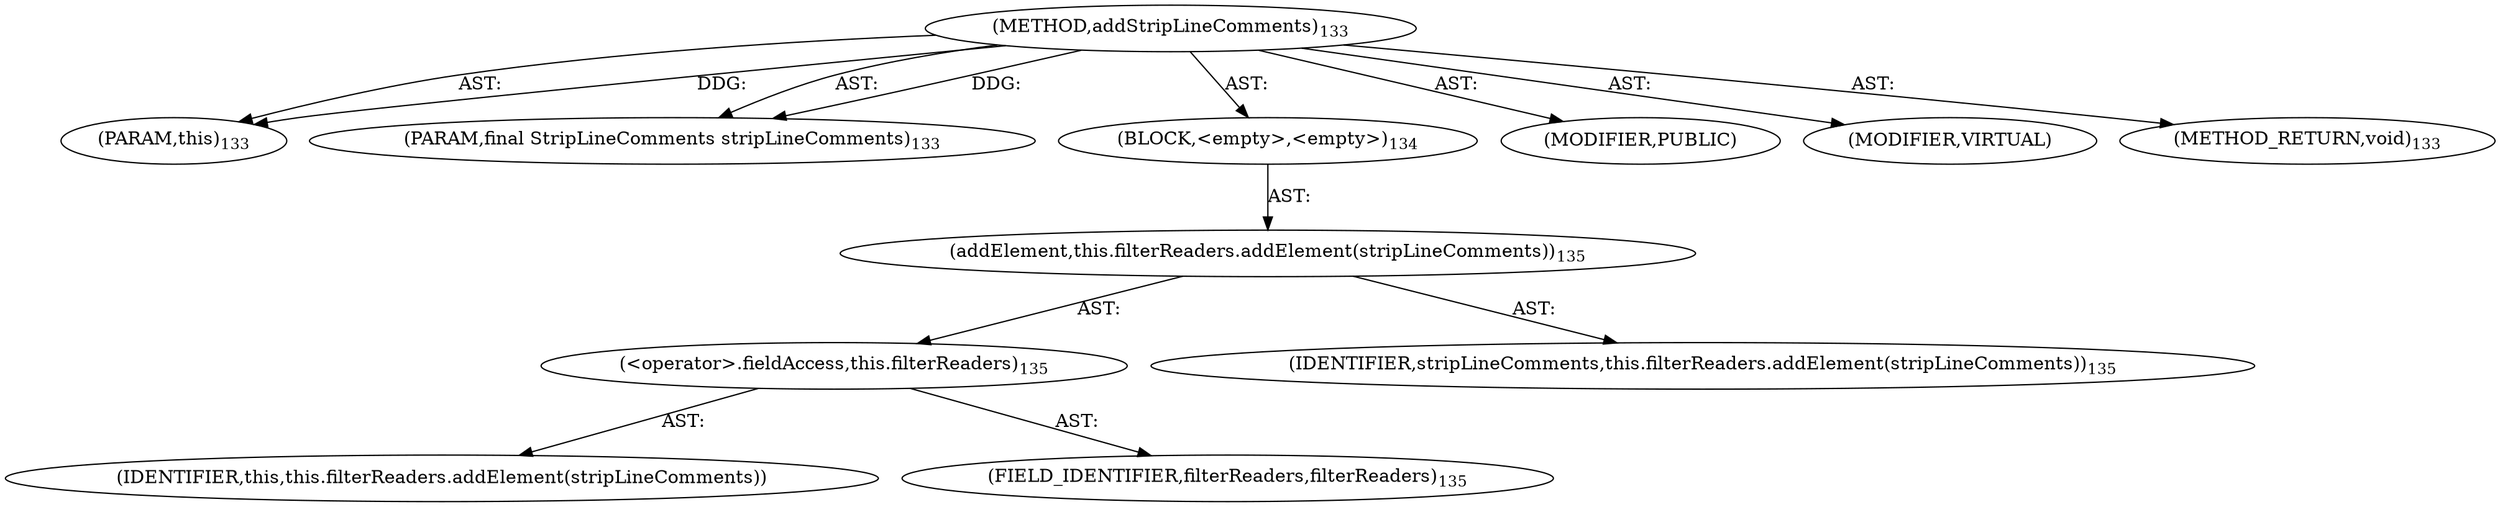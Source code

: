 digraph "addStripLineComments" {  
"111669149707" [label = <(METHOD,addStripLineComments)<SUB>133</SUB>> ]
"115964117014" [label = <(PARAM,this)<SUB>133</SUB>> ]
"115964117015" [label = <(PARAM,final StripLineComments stripLineComments)<SUB>133</SUB>> ]
"25769803787" [label = <(BLOCK,&lt;empty&gt;,&lt;empty&gt;)<SUB>134</SUB>> ]
"30064771093" [label = <(addElement,this.filterReaders.addElement(stripLineComments))<SUB>135</SUB>> ]
"30064771094" [label = <(&lt;operator&gt;.fieldAccess,this.filterReaders)<SUB>135</SUB>> ]
"68719476759" [label = <(IDENTIFIER,this,this.filterReaders.addElement(stripLineComments))> ]
"55834574859" [label = <(FIELD_IDENTIFIER,filterReaders,filterReaders)<SUB>135</SUB>> ]
"68719476760" [label = <(IDENTIFIER,stripLineComments,this.filterReaders.addElement(stripLineComments))<SUB>135</SUB>> ]
"133143986199" [label = <(MODIFIER,PUBLIC)> ]
"133143986200" [label = <(MODIFIER,VIRTUAL)> ]
"128849018891" [label = <(METHOD_RETURN,void)<SUB>133</SUB>> ]
  "111669149707" -> "115964117014"  [ label = "AST: "] 
  "111669149707" -> "115964117015"  [ label = "AST: "] 
  "111669149707" -> "25769803787"  [ label = "AST: "] 
  "111669149707" -> "133143986199"  [ label = "AST: "] 
  "111669149707" -> "133143986200"  [ label = "AST: "] 
  "111669149707" -> "128849018891"  [ label = "AST: "] 
  "25769803787" -> "30064771093"  [ label = "AST: "] 
  "30064771093" -> "30064771094"  [ label = "AST: "] 
  "30064771093" -> "68719476760"  [ label = "AST: "] 
  "30064771094" -> "68719476759"  [ label = "AST: "] 
  "30064771094" -> "55834574859"  [ label = "AST: "] 
  "111669149707" -> "115964117014"  [ label = "DDG: "] 
  "111669149707" -> "115964117015"  [ label = "DDG: "] 
}
